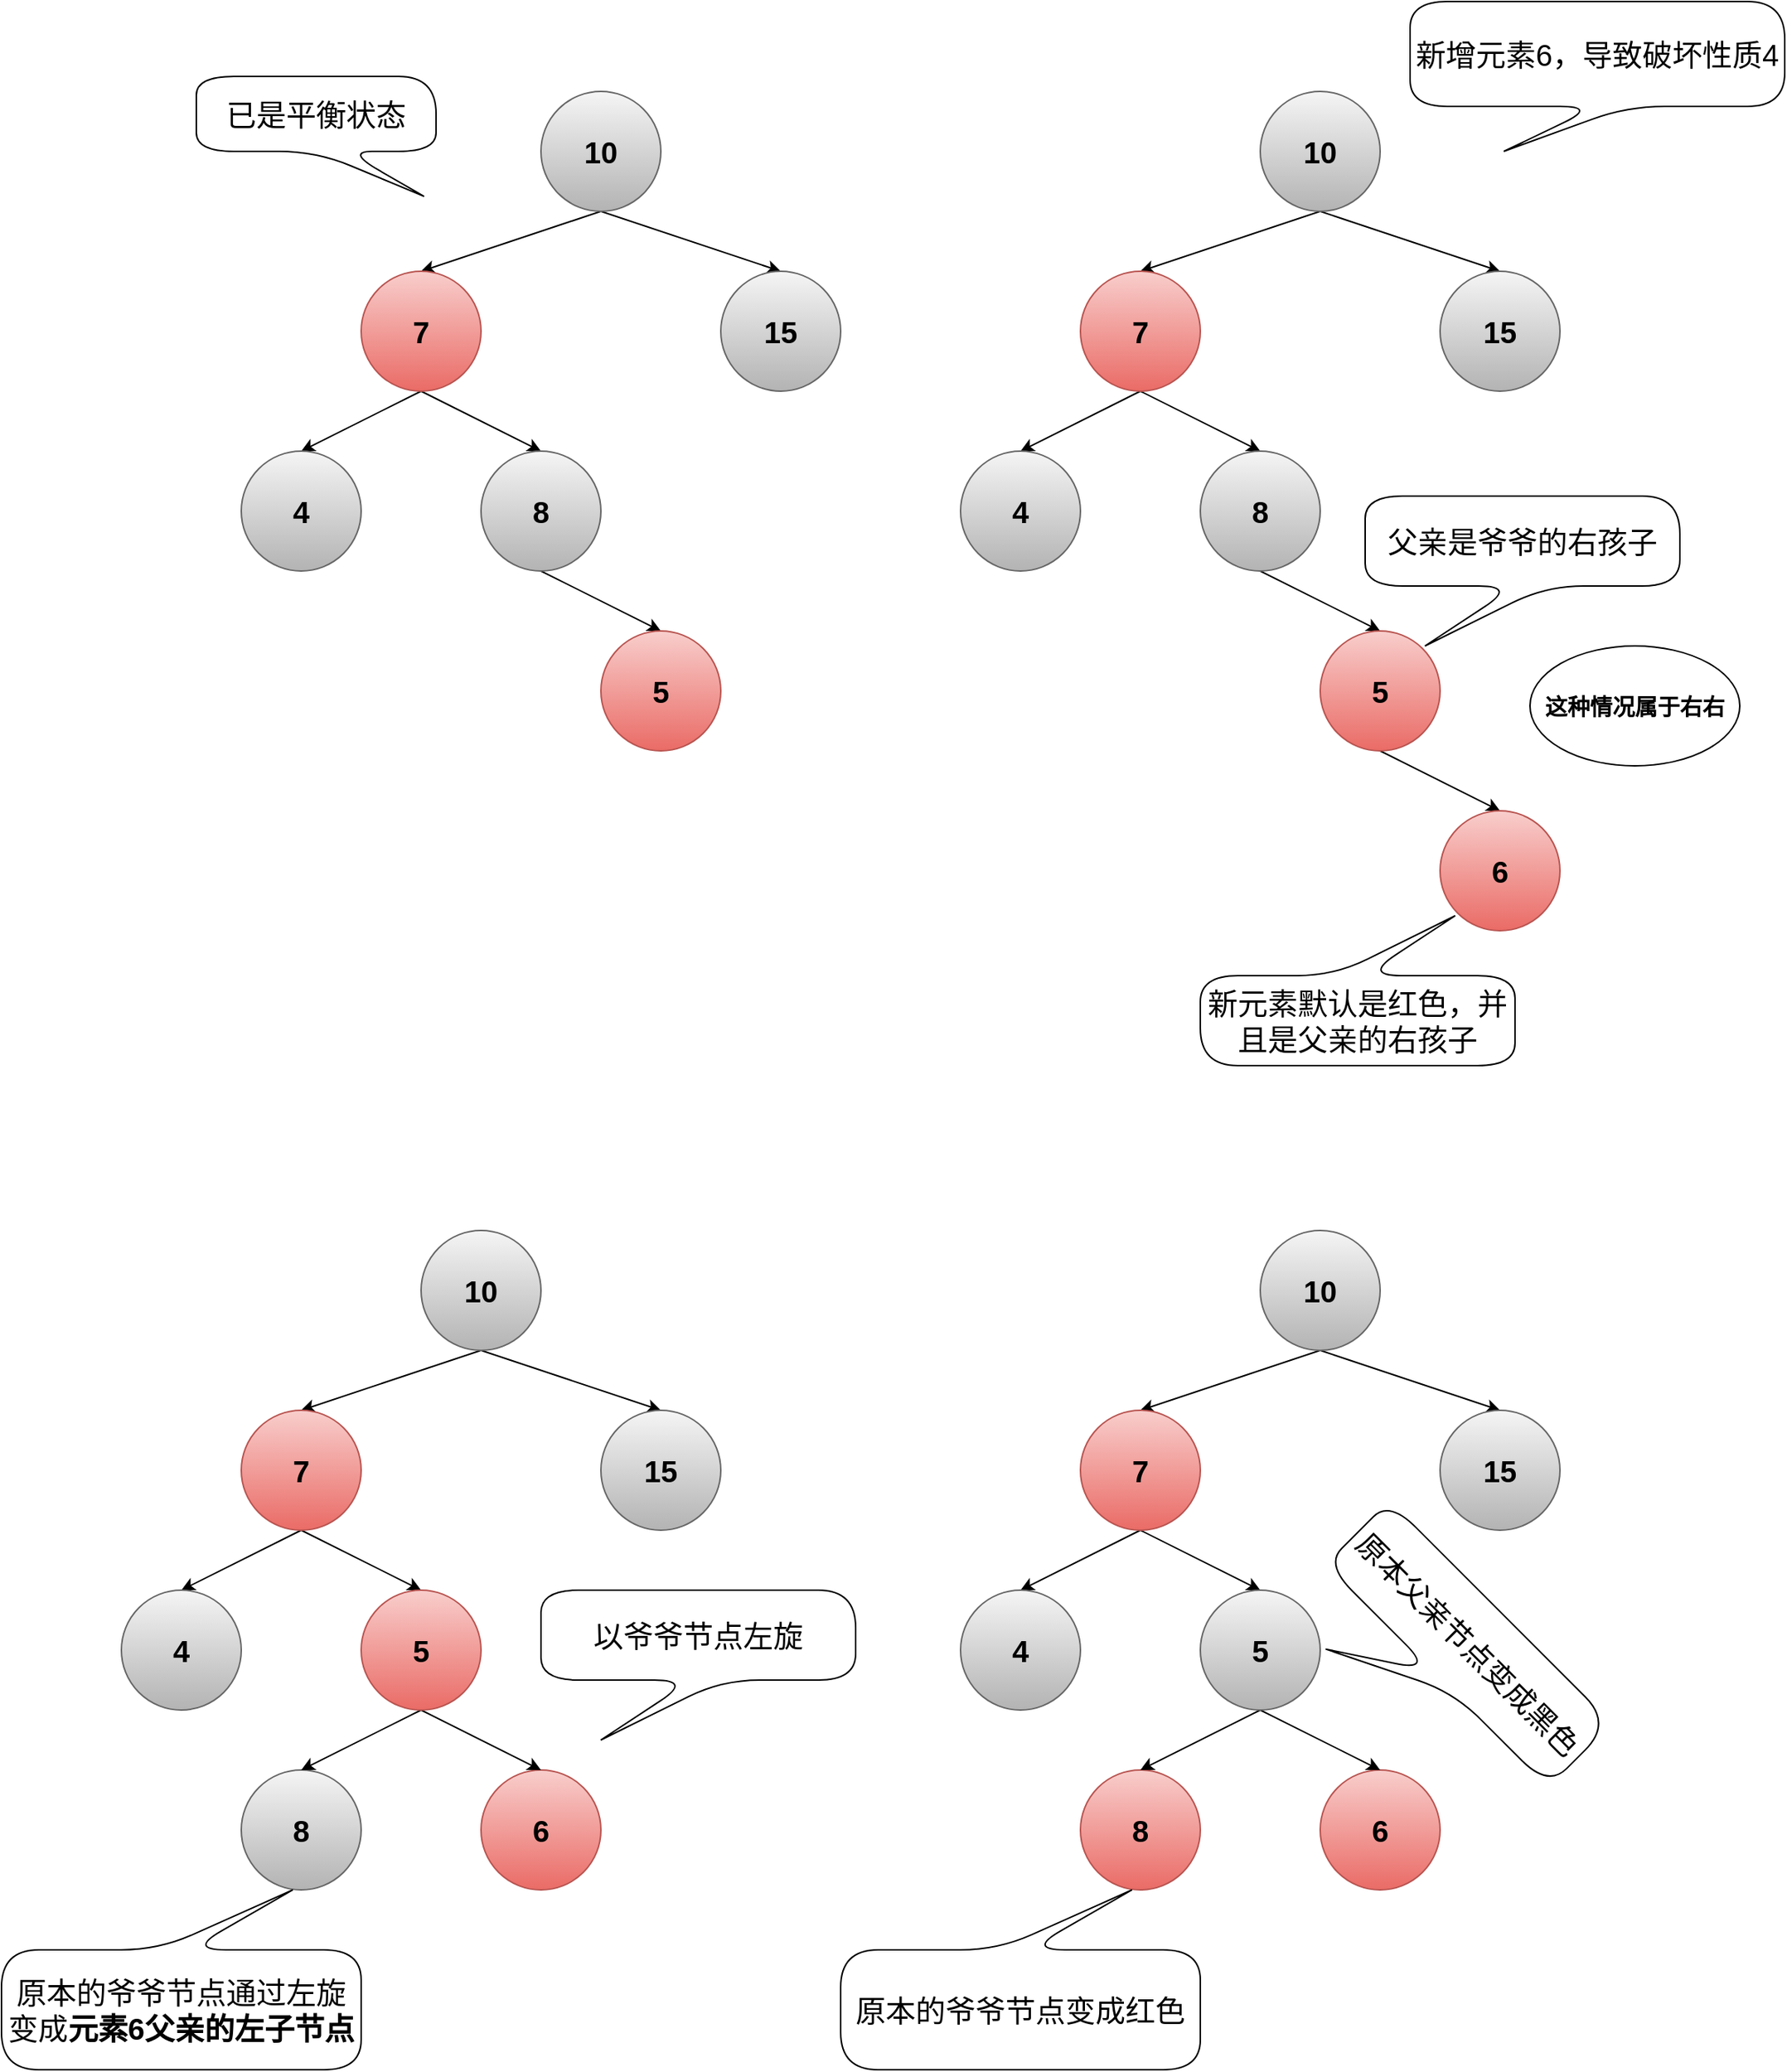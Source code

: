 <mxfile version="18.1.3" type="github">
  <diagram id="0d36k3id2oNJ1FIPKu-q" name="第 2 页">
    <mxGraphModel dx="2178" dy="953" grid="1" gridSize="10" guides="1" tooltips="1" connect="1" arrows="1" fold="1" page="0" pageScale="1" pageWidth="827" pageHeight="1169" math="0" shadow="0">
      <root>
        <mxCell id="0" />
        <mxCell id="1" parent="0" />
        <mxCell id="6OB6nTyzy_uCrOhl1qCO-7" style="rounded=0;orthogonalLoop=1;jettySize=auto;html=1;exitX=0.5;exitY=1;exitDx=0;exitDy=0;entryX=0.5;entryY=0;entryDx=0;entryDy=0;fontSize=20;" parent="1" source="6OB6nTyzy_uCrOhl1qCO-1" target="6OB6nTyzy_uCrOhl1qCO-2" edge="1">
          <mxGeometry relative="1" as="geometry" />
        </mxCell>
        <mxCell id="6OB6nTyzy_uCrOhl1qCO-8" style="edgeStyle=none;rounded=0;orthogonalLoop=1;jettySize=auto;html=1;exitX=0.5;exitY=1;exitDx=0;exitDy=0;entryX=0.5;entryY=0;entryDx=0;entryDy=0;fontSize=20;" parent="1" source="6OB6nTyzy_uCrOhl1qCO-1" target="6OB6nTyzy_uCrOhl1qCO-3" edge="1">
          <mxGeometry relative="1" as="geometry" />
        </mxCell>
        <mxCell id="6OB6nTyzy_uCrOhl1qCO-1" value="&lt;b style=&quot;font-size: 20px;&quot;&gt;10&lt;/b&gt;" style="ellipse;whiteSpace=wrap;html=1;aspect=fixed;fontSize=20;fillColor=#f5f5f5;gradientColor=#b3b3b3;strokeColor=#666666;" parent="1" vertex="1">
          <mxGeometry x="40" y="120" width="80" height="80" as="geometry" />
        </mxCell>
        <mxCell id="6OB6nTyzy_uCrOhl1qCO-9" style="edgeStyle=none;rounded=0;orthogonalLoop=1;jettySize=auto;html=1;exitX=0.5;exitY=1;exitDx=0;exitDy=0;entryX=0.5;entryY=0;entryDx=0;entryDy=0;fontSize=20;" parent="1" source="6OB6nTyzy_uCrOhl1qCO-2" target="6OB6nTyzy_uCrOhl1qCO-4" edge="1">
          <mxGeometry relative="1" as="geometry" />
        </mxCell>
        <mxCell id="6OB6nTyzy_uCrOhl1qCO-10" style="edgeStyle=none;rounded=0;orthogonalLoop=1;jettySize=auto;html=1;exitX=0.5;exitY=1;exitDx=0;exitDy=0;entryX=0.5;entryY=0;entryDx=0;entryDy=0;fontSize=20;" parent="1" source="6OB6nTyzy_uCrOhl1qCO-2" target="6OB6nTyzy_uCrOhl1qCO-5" edge="1">
          <mxGeometry relative="1" as="geometry" />
        </mxCell>
        <mxCell id="6OB6nTyzy_uCrOhl1qCO-2" value="&lt;b style=&quot;font-size: 20px;&quot;&gt;7&lt;/b&gt;" style="ellipse;whiteSpace=wrap;html=1;aspect=fixed;fontSize=20;fillColor=#f8cecc;strokeColor=#b85450;gradientColor=#ea6b66;" parent="1" vertex="1">
          <mxGeometry x="-80" y="240" width="80" height="80" as="geometry" />
        </mxCell>
        <mxCell id="6OB6nTyzy_uCrOhl1qCO-3" value="&lt;b style=&quot;font-size: 20px;&quot;&gt;15&lt;/b&gt;" style="ellipse;whiteSpace=wrap;html=1;aspect=fixed;fontSize=20;fillColor=#f5f5f5;gradientColor=#b3b3b3;strokeColor=#666666;" parent="1" vertex="1">
          <mxGeometry x="160" y="240" width="80" height="80" as="geometry" />
        </mxCell>
        <mxCell id="6OB6nTyzy_uCrOhl1qCO-4" value="&lt;b style=&quot;font-size: 20px;&quot;&gt;4&lt;/b&gt;" style="ellipse;whiteSpace=wrap;html=1;aspect=fixed;fontSize=20;fillColor=#f5f5f5;gradientColor=#b3b3b3;strokeColor=#666666;" parent="1" vertex="1">
          <mxGeometry x="-160" y="360" width="80" height="80" as="geometry" />
        </mxCell>
        <mxCell id="M7y-xruvglc8zmHazZzH-40" style="edgeStyle=none;rounded=0;orthogonalLoop=1;jettySize=auto;html=1;exitX=0.5;exitY=1;exitDx=0;exitDy=0;entryX=0.5;entryY=0;entryDx=0;entryDy=0;fontColor=#FFFFFF;" parent="1" source="6OB6nTyzy_uCrOhl1qCO-5" target="M7y-xruvglc8zmHazZzH-38" edge="1">
          <mxGeometry relative="1" as="geometry" />
        </mxCell>
        <mxCell id="6OB6nTyzy_uCrOhl1qCO-5" value="&lt;b style=&quot;font-size: 20px;&quot;&gt;8&lt;/b&gt;" style="ellipse;whiteSpace=wrap;html=1;aspect=fixed;fontSize=20;fillColor=#f5f5f5;gradientColor=#b3b3b3;strokeColor=#666666;" parent="1" vertex="1">
          <mxGeometry y="360" width="80" height="80" as="geometry" />
        </mxCell>
        <mxCell id="4Bn5jipkW0qeYyClGga1-4" value="已是平衡状态" style="shape=callout;whiteSpace=wrap;html=1;perimeter=calloutPerimeter;fontSize=20;rounded=1;arcSize=50;position2=0.95;" parent="1" vertex="1">
          <mxGeometry x="-190" y="110" width="160" height="80" as="geometry" />
        </mxCell>
        <mxCell id="4Bn5jipkW0qeYyClGga1-5" value="新增元素6，导致破坏性质4" style="shape=callout;whiteSpace=wrap;html=1;perimeter=calloutPerimeter;fontSize=20;rounded=1;arcSize=50;position2=0.25;" parent="1" vertex="1">
          <mxGeometry x="620" y="60" width="250" height="100" as="geometry" />
        </mxCell>
        <mxCell id="M7y-xruvglc8zmHazZzH-38" value="&lt;b style=&quot;font-size: 20px;&quot;&gt;5&lt;/b&gt;" style="ellipse;whiteSpace=wrap;html=1;aspect=fixed;fontSize=20;fillColor=#f8cecc;gradientColor=#ea6b66;strokeColor=#b85450;" parent="1" vertex="1">
          <mxGeometry x="80" y="480" width="80" height="80" as="geometry" />
        </mxCell>
        <mxCell id="M7y-xruvglc8zmHazZzH-64" style="rounded=0;orthogonalLoop=1;jettySize=auto;html=1;exitX=0.5;exitY=1;exitDx=0;exitDy=0;entryX=0.5;entryY=0;entryDx=0;entryDy=0;fontSize=20;" parent="1" source="M7y-xruvglc8zmHazZzH-66" target="M7y-xruvglc8zmHazZzH-69" edge="1">
          <mxGeometry relative="1" as="geometry" />
        </mxCell>
        <mxCell id="M7y-xruvglc8zmHazZzH-65" style="edgeStyle=none;rounded=0;orthogonalLoop=1;jettySize=auto;html=1;exitX=0.5;exitY=1;exitDx=0;exitDy=0;entryX=0.5;entryY=0;entryDx=0;entryDy=0;fontSize=20;" parent="1" source="M7y-xruvglc8zmHazZzH-66" target="M7y-xruvglc8zmHazZzH-70" edge="1">
          <mxGeometry relative="1" as="geometry" />
        </mxCell>
        <mxCell id="M7y-xruvglc8zmHazZzH-66" value="&lt;b style=&quot;font-size: 20px;&quot;&gt;10&lt;/b&gt;" style="ellipse;whiteSpace=wrap;html=1;aspect=fixed;fontSize=20;fillColor=#f5f5f5;gradientColor=#b3b3b3;strokeColor=#666666;" parent="1" vertex="1">
          <mxGeometry x="520" y="120" width="80" height="80" as="geometry" />
        </mxCell>
        <mxCell id="M7y-xruvglc8zmHazZzH-67" style="edgeStyle=none;rounded=0;orthogonalLoop=1;jettySize=auto;html=1;exitX=0.5;exitY=1;exitDx=0;exitDy=0;entryX=0.5;entryY=0;entryDx=0;entryDy=0;fontSize=20;" parent="1" source="M7y-xruvglc8zmHazZzH-69" target="M7y-xruvglc8zmHazZzH-71" edge="1">
          <mxGeometry relative="1" as="geometry" />
        </mxCell>
        <mxCell id="M7y-xruvglc8zmHazZzH-68" style="edgeStyle=none;rounded=0;orthogonalLoop=1;jettySize=auto;html=1;exitX=0.5;exitY=1;exitDx=0;exitDy=0;entryX=0.5;entryY=0;entryDx=0;entryDy=0;fontSize=20;" parent="1" source="M7y-xruvglc8zmHazZzH-69" target="M7y-xruvglc8zmHazZzH-73" edge="1">
          <mxGeometry relative="1" as="geometry" />
        </mxCell>
        <mxCell id="M7y-xruvglc8zmHazZzH-69" value="&lt;b style=&quot;font-size: 20px;&quot;&gt;7&lt;/b&gt;" style="ellipse;whiteSpace=wrap;html=1;aspect=fixed;fontSize=20;fillColor=#f8cecc;strokeColor=#b85450;gradientColor=#ea6b66;" parent="1" vertex="1">
          <mxGeometry x="400" y="240" width="80" height="80" as="geometry" />
        </mxCell>
        <mxCell id="M7y-xruvglc8zmHazZzH-70" value="&lt;b style=&quot;font-size: 20px;&quot;&gt;15&lt;/b&gt;" style="ellipse;whiteSpace=wrap;html=1;aspect=fixed;fontSize=20;fillColor=#f5f5f5;gradientColor=#b3b3b3;strokeColor=#666666;" parent="1" vertex="1">
          <mxGeometry x="640" y="240" width="80" height="80" as="geometry" />
        </mxCell>
        <mxCell id="M7y-xruvglc8zmHazZzH-71" value="&lt;b style=&quot;font-size: 20px;&quot;&gt;4&lt;/b&gt;" style="ellipse;whiteSpace=wrap;html=1;aspect=fixed;fontSize=20;fillColor=#f5f5f5;gradientColor=#b3b3b3;strokeColor=#666666;" parent="1" vertex="1">
          <mxGeometry x="320" y="360" width="80" height="80" as="geometry" />
        </mxCell>
        <mxCell id="M7y-xruvglc8zmHazZzH-72" style="edgeStyle=none;rounded=0;orthogonalLoop=1;jettySize=auto;html=1;exitX=0.5;exitY=1;exitDx=0;exitDy=0;entryX=0.5;entryY=0;entryDx=0;entryDy=0;fontColor=#FFFFFF;" parent="1" source="M7y-xruvglc8zmHazZzH-73" target="M7y-xruvglc8zmHazZzH-74" edge="1">
          <mxGeometry relative="1" as="geometry" />
        </mxCell>
        <mxCell id="M7y-xruvglc8zmHazZzH-73" value="&lt;b style=&quot;font-size: 20px;&quot;&gt;8&lt;/b&gt;" style="ellipse;whiteSpace=wrap;html=1;aspect=fixed;fontSize=20;fillColor=#f5f5f5;gradientColor=#b3b3b3;strokeColor=#666666;" parent="1" vertex="1">
          <mxGeometry x="480" y="360" width="80" height="80" as="geometry" />
        </mxCell>
        <mxCell id="M7y-xruvglc8zmHazZzH-76" style="edgeStyle=none;rounded=0;orthogonalLoop=1;jettySize=auto;html=1;exitX=0.5;exitY=1;exitDx=0;exitDy=0;entryX=0.5;entryY=0;entryDx=0;entryDy=0;fontColor=#FFFFFF;" parent="1" source="M7y-xruvglc8zmHazZzH-74" target="M7y-xruvglc8zmHazZzH-75" edge="1">
          <mxGeometry relative="1" as="geometry" />
        </mxCell>
        <mxCell id="M7y-xruvglc8zmHazZzH-74" value="&lt;b style=&quot;font-size: 20px;&quot;&gt;5&lt;/b&gt;" style="ellipse;whiteSpace=wrap;html=1;aspect=fixed;fontSize=20;fillColor=#f8cecc;gradientColor=#ea6b66;strokeColor=#b85450;" parent="1" vertex="1">
          <mxGeometry x="560" y="480" width="80" height="80" as="geometry" />
        </mxCell>
        <mxCell id="M7y-xruvglc8zmHazZzH-75" value="&lt;b style=&quot;font-size: 20px;&quot;&gt;6&lt;/b&gt;" style="ellipse;whiteSpace=wrap;html=1;aspect=fixed;fontSize=20;fillColor=#f8cecc;gradientColor=#ea6b66;strokeColor=#b85450;" parent="1" vertex="1">
          <mxGeometry x="640" y="600" width="80" height="80" as="geometry" />
        </mxCell>
        <mxCell id="M7y-xruvglc8zmHazZzH-77" value="新元素默认是红色，并且是父亲的右孩子" style="shape=callout;whiteSpace=wrap;html=1;perimeter=calloutPerimeter;fontSize=20;rounded=1;arcSize=50;position2=0.19;size=40;position=0.48;direction=west;" parent="1" vertex="1">
          <mxGeometry x="480" y="670" width="210" height="100" as="geometry" />
        </mxCell>
        <mxCell id="lXJaO2XcR-4VJQDTy3hN-2" style="rounded=0;orthogonalLoop=1;jettySize=auto;html=1;exitX=0.5;exitY=1;exitDx=0;exitDy=0;entryX=0.5;entryY=0;entryDx=0;entryDy=0;fontSize=20;" edge="1" parent="1" source="lXJaO2XcR-4VJQDTy3hN-4" target="lXJaO2XcR-4VJQDTy3hN-7">
          <mxGeometry relative="1" as="geometry" />
        </mxCell>
        <mxCell id="lXJaO2XcR-4VJQDTy3hN-3" style="edgeStyle=none;rounded=0;orthogonalLoop=1;jettySize=auto;html=1;exitX=0.5;exitY=1;exitDx=0;exitDy=0;entryX=0.5;entryY=0;entryDx=0;entryDy=0;fontSize=20;" edge="1" parent="1" source="lXJaO2XcR-4VJQDTy3hN-4" target="lXJaO2XcR-4VJQDTy3hN-8">
          <mxGeometry relative="1" as="geometry" />
        </mxCell>
        <mxCell id="lXJaO2XcR-4VJQDTy3hN-4" value="&lt;b style=&quot;font-size: 20px;&quot;&gt;10&lt;/b&gt;" style="ellipse;whiteSpace=wrap;html=1;aspect=fixed;fontSize=20;fillColor=#f5f5f5;gradientColor=#b3b3b3;strokeColor=#666666;" vertex="1" parent="1">
          <mxGeometry x="-40" y="880" width="80" height="80" as="geometry" />
        </mxCell>
        <mxCell id="lXJaO2XcR-4VJQDTy3hN-5" style="edgeStyle=none;rounded=0;orthogonalLoop=1;jettySize=auto;html=1;exitX=0.5;exitY=1;exitDx=0;exitDy=0;entryX=0.5;entryY=0;entryDx=0;entryDy=0;fontSize=20;" edge="1" parent="1" source="lXJaO2XcR-4VJQDTy3hN-7" target="lXJaO2XcR-4VJQDTy3hN-9">
          <mxGeometry relative="1" as="geometry" />
        </mxCell>
        <mxCell id="lXJaO2XcR-4VJQDTy3hN-6" style="edgeStyle=none;rounded=0;orthogonalLoop=1;jettySize=auto;html=1;exitX=0.5;exitY=1;exitDx=0;exitDy=0;entryX=0.5;entryY=0;entryDx=0;entryDy=0;fontSize=20;" edge="1" parent="1" source="lXJaO2XcR-4VJQDTy3hN-7">
          <mxGeometry relative="1" as="geometry">
            <mxPoint x="-40" y="1120" as="targetPoint" />
          </mxGeometry>
        </mxCell>
        <mxCell id="lXJaO2XcR-4VJQDTy3hN-7" value="&lt;b style=&quot;font-size: 20px;&quot;&gt;7&lt;/b&gt;" style="ellipse;whiteSpace=wrap;html=1;aspect=fixed;fontSize=20;fillColor=#f8cecc;strokeColor=#b85450;gradientColor=#ea6b66;" vertex="1" parent="1">
          <mxGeometry x="-160" y="1000" width="80" height="80" as="geometry" />
        </mxCell>
        <mxCell id="lXJaO2XcR-4VJQDTy3hN-8" value="&lt;b style=&quot;font-size: 20px;&quot;&gt;15&lt;/b&gt;" style="ellipse;whiteSpace=wrap;html=1;aspect=fixed;fontSize=20;fillColor=#f5f5f5;gradientColor=#b3b3b3;strokeColor=#666666;" vertex="1" parent="1">
          <mxGeometry x="80" y="1000" width="80" height="80" as="geometry" />
        </mxCell>
        <mxCell id="lXJaO2XcR-4VJQDTy3hN-9" value="&lt;b style=&quot;font-size: 20px;&quot;&gt;4&lt;/b&gt;" style="ellipse;whiteSpace=wrap;html=1;aspect=fixed;fontSize=20;fillColor=#f5f5f5;gradientColor=#b3b3b3;strokeColor=#666666;" vertex="1" parent="1">
          <mxGeometry x="-240" y="1120" width="80" height="80" as="geometry" />
        </mxCell>
        <mxCell id="lXJaO2XcR-4VJQDTy3hN-14" value="&lt;b style=&quot;font-size: 20px;&quot;&gt;6&lt;/b&gt;" style="ellipse;whiteSpace=wrap;html=1;aspect=fixed;fontSize=20;fillColor=#f8cecc;gradientColor=#ea6b66;strokeColor=#b85450;" vertex="1" parent="1">
          <mxGeometry y="1240" width="80" height="80" as="geometry" />
        </mxCell>
        <mxCell id="wgtUWc6J_jfPEvfRCKX6-3" value="父亲是爷爷的右孩子" style="shape=callout;whiteSpace=wrap;html=1;perimeter=calloutPerimeter;fontSize=20;rounded=1;arcSize=50;position2=0.19;size=40;position=0.48;direction=east;" vertex="1" parent="1">
          <mxGeometry x="590" y="390" width="210" height="100" as="geometry" />
        </mxCell>
        <mxCell id="wgtUWc6J_jfPEvfRCKX6-5" value="这种情况属于右右" style="ellipse;whiteSpace=wrap;html=1;fontSize=15;fontStyle=1" vertex="1" parent="1">
          <mxGeometry x="700" y="490" width="140" height="80" as="geometry" />
        </mxCell>
        <mxCell id="wgtUWc6J_jfPEvfRCKX6-7" value="以爷爷节点左旋" style="shape=callout;whiteSpace=wrap;html=1;perimeter=calloutPerimeter;fontSize=20;rounded=1;arcSize=50;position2=0.19;size=40;position=0.48;direction=east;" vertex="1" parent="1">
          <mxGeometry x="40" y="1120" width="210" height="100" as="geometry" />
        </mxCell>
        <mxCell id="wgtUWc6J_jfPEvfRCKX6-8" value="&lt;b style=&quot;font-size: 20px;&quot;&gt;8&lt;/b&gt;" style="ellipse;whiteSpace=wrap;html=1;aspect=fixed;fontSize=20;fillColor=#f5f5f5;gradientColor=#b3b3b3;strokeColor=#666666;" vertex="1" parent="1">
          <mxGeometry x="-160" y="1240" width="80" height="80" as="geometry" />
        </mxCell>
        <mxCell id="wgtUWc6J_jfPEvfRCKX6-10" style="rounded=0;orthogonalLoop=1;jettySize=auto;html=1;exitX=0.5;exitY=1;exitDx=0;exitDy=0;entryX=0.5;entryY=0;entryDx=0;entryDy=0;fontSize=15;" edge="1" parent="1" source="wgtUWc6J_jfPEvfRCKX6-9" target="wgtUWc6J_jfPEvfRCKX6-8">
          <mxGeometry relative="1" as="geometry" />
        </mxCell>
        <mxCell id="wgtUWc6J_jfPEvfRCKX6-11" style="edgeStyle=none;rounded=0;orthogonalLoop=1;jettySize=auto;html=1;exitX=0.5;exitY=1;exitDx=0;exitDy=0;entryX=0.5;entryY=0;entryDx=0;entryDy=0;fontSize=15;" edge="1" parent="1" source="wgtUWc6J_jfPEvfRCKX6-9" target="lXJaO2XcR-4VJQDTy3hN-14">
          <mxGeometry relative="1" as="geometry" />
        </mxCell>
        <mxCell id="wgtUWc6J_jfPEvfRCKX6-9" value="&lt;b style=&quot;font-size: 20px;&quot;&gt;5&lt;/b&gt;" style="ellipse;whiteSpace=wrap;html=1;aspect=fixed;fontSize=20;fillColor=#f8cecc;gradientColor=#ea6b66;strokeColor=#b85450;" vertex="1" parent="1">
          <mxGeometry x="-80" y="1120" width="80" height="80" as="geometry" />
        </mxCell>
        <mxCell id="wgtUWc6J_jfPEvfRCKX6-12" value="原本的爷爷节点通过左旋变成&lt;b&gt;元素6父亲的左子节点&lt;/b&gt;" style="shape=callout;whiteSpace=wrap;html=1;perimeter=calloutPerimeter;fontSize=20;rounded=1;arcSize=50;position2=0.19;size=40;position=0.48;direction=west;" vertex="1" parent="1">
          <mxGeometry x="-320" y="1320" width="240" height="120" as="geometry" />
        </mxCell>
        <mxCell id="wgtUWc6J_jfPEvfRCKX6-13" style="rounded=0;orthogonalLoop=1;jettySize=auto;html=1;exitX=0.5;exitY=1;exitDx=0;exitDy=0;entryX=0.5;entryY=0;entryDx=0;entryDy=0;fontSize=20;" edge="1" parent="1" source="wgtUWc6J_jfPEvfRCKX6-15" target="wgtUWc6J_jfPEvfRCKX6-18">
          <mxGeometry relative="1" as="geometry" />
        </mxCell>
        <mxCell id="wgtUWc6J_jfPEvfRCKX6-14" style="edgeStyle=none;rounded=0;orthogonalLoop=1;jettySize=auto;html=1;exitX=0.5;exitY=1;exitDx=0;exitDy=0;entryX=0.5;entryY=0;entryDx=0;entryDy=0;fontSize=20;" edge="1" parent="1" source="wgtUWc6J_jfPEvfRCKX6-15" target="wgtUWc6J_jfPEvfRCKX6-19">
          <mxGeometry relative="1" as="geometry" />
        </mxCell>
        <mxCell id="wgtUWc6J_jfPEvfRCKX6-15" value="&lt;b style=&quot;font-size: 20px;&quot;&gt;10&lt;/b&gt;" style="ellipse;whiteSpace=wrap;html=1;aspect=fixed;fontSize=20;fillColor=#f5f5f5;gradientColor=#b3b3b3;strokeColor=#666666;" vertex="1" parent="1">
          <mxGeometry x="520" y="880" width="80" height="80" as="geometry" />
        </mxCell>
        <mxCell id="wgtUWc6J_jfPEvfRCKX6-16" style="edgeStyle=none;rounded=0;orthogonalLoop=1;jettySize=auto;html=1;exitX=0.5;exitY=1;exitDx=0;exitDy=0;entryX=0.5;entryY=0;entryDx=0;entryDy=0;fontSize=20;" edge="1" parent="1" source="wgtUWc6J_jfPEvfRCKX6-18" target="wgtUWc6J_jfPEvfRCKX6-20">
          <mxGeometry relative="1" as="geometry" />
        </mxCell>
        <mxCell id="wgtUWc6J_jfPEvfRCKX6-17" style="edgeStyle=none;rounded=0;orthogonalLoop=1;jettySize=auto;html=1;exitX=0.5;exitY=1;exitDx=0;exitDy=0;entryX=0.5;entryY=0;entryDx=0;entryDy=0;fontSize=20;" edge="1" parent="1" source="wgtUWc6J_jfPEvfRCKX6-18">
          <mxGeometry relative="1" as="geometry">
            <mxPoint x="520" y="1120" as="targetPoint" />
          </mxGeometry>
        </mxCell>
        <mxCell id="wgtUWc6J_jfPEvfRCKX6-18" value="&lt;b style=&quot;font-size: 20px;&quot;&gt;7&lt;/b&gt;" style="ellipse;whiteSpace=wrap;html=1;aspect=fixed;fontSize=20;fillColor=#f8cecc;strokeColor=#b85450;gradientColor=#ea6b66;" vertex="1" parent="1">
          <mxGeometry x="400" y="1000" width="80" height="80" as="geometry" />
        </mxCell>
        <mxCell id="wgtUWc6J_jfPEvfRCKX6-19" value="&lt;b style=&quot;font-size: 20px;&quot;&gt;15&lt;/b&gt;" style="ellipse;whiteSpace=wrap;html=1;aspect=fixed;fontSize=20;fillColor=#f5f5f5;gradientColor=#b3b3b3;strokeColor=#666666;" vertex="1" parent="1">
          <mxGeometry x="640" y="1000" width="80" height="80" as="geometry" />
        </mxCell>
        <mxCell id="wgtUWc6J_jfPEvfRCKX6-20" value="&lt;b style=&quot;font-size: 20px;&quot;&gt;4&lt;/b&gt;" style="ellipse;whiteSpace=wrap;html=1;aspect=fixed;fontSize=20;fillColor=#f5f5f5;gradientColor=#b3b3b3;strokeColor=#666666;" vertex="1" parent="1">
          <mxGeometry x="320" y="1120" width="80" height="80" as="geometry" />
        </mxCell>
        <mxCell id="wgtUWc6J_jfPEvfRCKX6-21" value="&lt;b style=&quot;font-size: 20px;&quot;&gt;6&lt;/b&gt;" style="ellipse;whiteSpace=wrap;html=1;aspect=fixed;fontSize=20;fillColor=#f8cecc;gradientColor=#ea6b66;strokeColor=#b85450;" vertex="1" parent="1">
          <mxGeometry x="560" y="1240" width="80" height="80" as="geometry" />
        </mxCell>
        <mxCell id="wgtUWc6J_jfPEvfRCKX6-22" value="原本父亲节点变成黑色" style="shape=callout;whiteSpace=wrap;html=1;perimeter=calloutPerimeter;fontSize=20;rounded=1;arcSize=50;position2=0.19;size=40;position=0.48;direction=east;rotation=45;" vertex="1" parent="1">
          <mxGeometry x="540" y="1120" width="210" height="100" as="geometry" />
        </mxCell>
        <mxCell id="wgtUWc6J_jfPEvfRCKX6-23" value="&lt;b style=&quot;font-size: 20px;&quot;&gt;8&lt;/b&gt;" style="ellipse;whiteSpace=wrap;html=1;aspect=fixed;fontSize=20;fillColor=#f8cecc;gradientColor=#ea6b66;strokeColor=#b85450;" vertex="1" parent="1">
          <mxGeometry x="400" y="1240" width="80" height="80" as="geometry" />
        </mxCell>
        <mxCell id="wgtUWc6J_jfPEvfRCKX6-24" style="rounded=0;orthogonalLoop=1;jettySize=auto;html=1;exitX=0.5;exitY=1;exitDx=0;exitDy=0;entryX=0.5;entryY=0;entryDx=0;entryDy=0;fontSize=15;" edge="1" parent="1" source="wgtUWc6J_jfPEvfRCKX6-26" target="wgtUWc6J_jfPEvfRCKX6-23">
          <mxGeometry relative="1" as="geometry" />
        </mxCell>
        <mxCell id="wgtUWc6J_jfPEvfRCKX6-25" style="edgeStyle=none;rounded=0;orthogonalLoop=1;jettySize=auto;html=1;exitX=0.5;exitY=1;exitDx=0;exitDy=0;entryX=0.5;entryY=0;entryDx=0;entryDy=0;fontSize=15;" edge="1" parent="1" source="wgtUWc6J_jfPEvfRCKX6-26" target="wgtUWc6J_jfPEvfRCKX6-21">
          <mxGeometry relative="1" as="geometry" />
        </mxCell>
        <mxCell id="wgtUWc6J_jfPEvfRCKX6-26" value="&lt;b style=&quot;font-size: 20px;&quot;&gt;5&lt;/b&gt;" style="ellipse;whiteSpace=wrap;html=1;aspect=fixed;fontSize=20;fillColor=#f5f5f5;gradientColor=#b3b3b3;strokeColor=#666666;" vertex="1" parent="1">
          <mxGeometry x="480" y="1120" width="80" height="80" as="geometry" />
        </mxCell>
        <mxCell id="wgtUWc6J_jfPEvfRCKX6-27" value="原本的爷爷节点变成红色" style="shape=callout;whiteSpace=wrap;html=1;perimeter=calloutPerimeter;fontSize=20;rounded=1;arcSize=50;position2=0.19;size=40;position=0.48;direction=west;" vertex="1" parent="1">
          <mxGeometry x="240" y="1320" width="240" height="120" as="geometry" />
        </mxCell>
      </root>
    </mxGraphModel>
  </diagram>
</mxfile>
